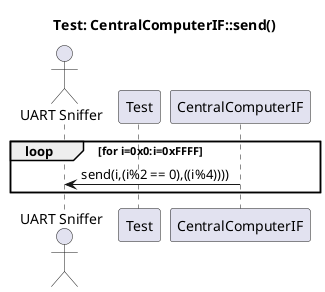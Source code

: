 @startuml SDtestSend
title "Test: CentralComputerIF::send()"

actor "UART Sniffer" as UART
participant "Test" as Test
participant "CentralComputerIF" as CCIF

loop for i=0x0:i=0xFFFF
    CCIF -> UART : send(i,(i%2 == 0),((i%4))))
end loop

@enduml